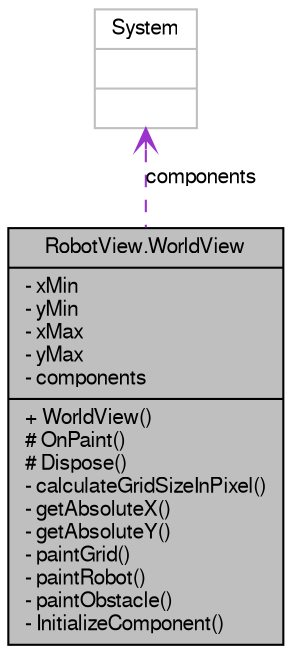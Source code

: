 digraph G
{
  edge [fontname="FreeSans",fontsize="10",labelfontname="FreeSans",labelfontsize="10"];
  node [fontname="FreeSans",fontsize="10",shape=record];
  Node1 [label="{RobotView.WorldView\n|- xMin\l- yMin\l- xMax\l- yMax\l- components\l|+ WorldView()\l# OnPaint()\l# Dispose()\l- calculateGridSizeInPixel()\l- getAbsoluteX()\l- getAbsoluteY()\l- paintGrid()\l- paintRobot()\l- paintObstacle()\l- InitializeComponent()\l}",height=0.2,width=0.4,color="black", fillcolor="grey75", style="filled" fontcolor="black"];
  Node2 -> Node1 [dir=back,color="darkorchid3",fontsize="10",style="dashed",label="components",arrowtail="open"];
  Node2 [label="{System\n||}",height=0.2,width=0.4,color="grey75", fillcolor="white", style="filled"];
}
